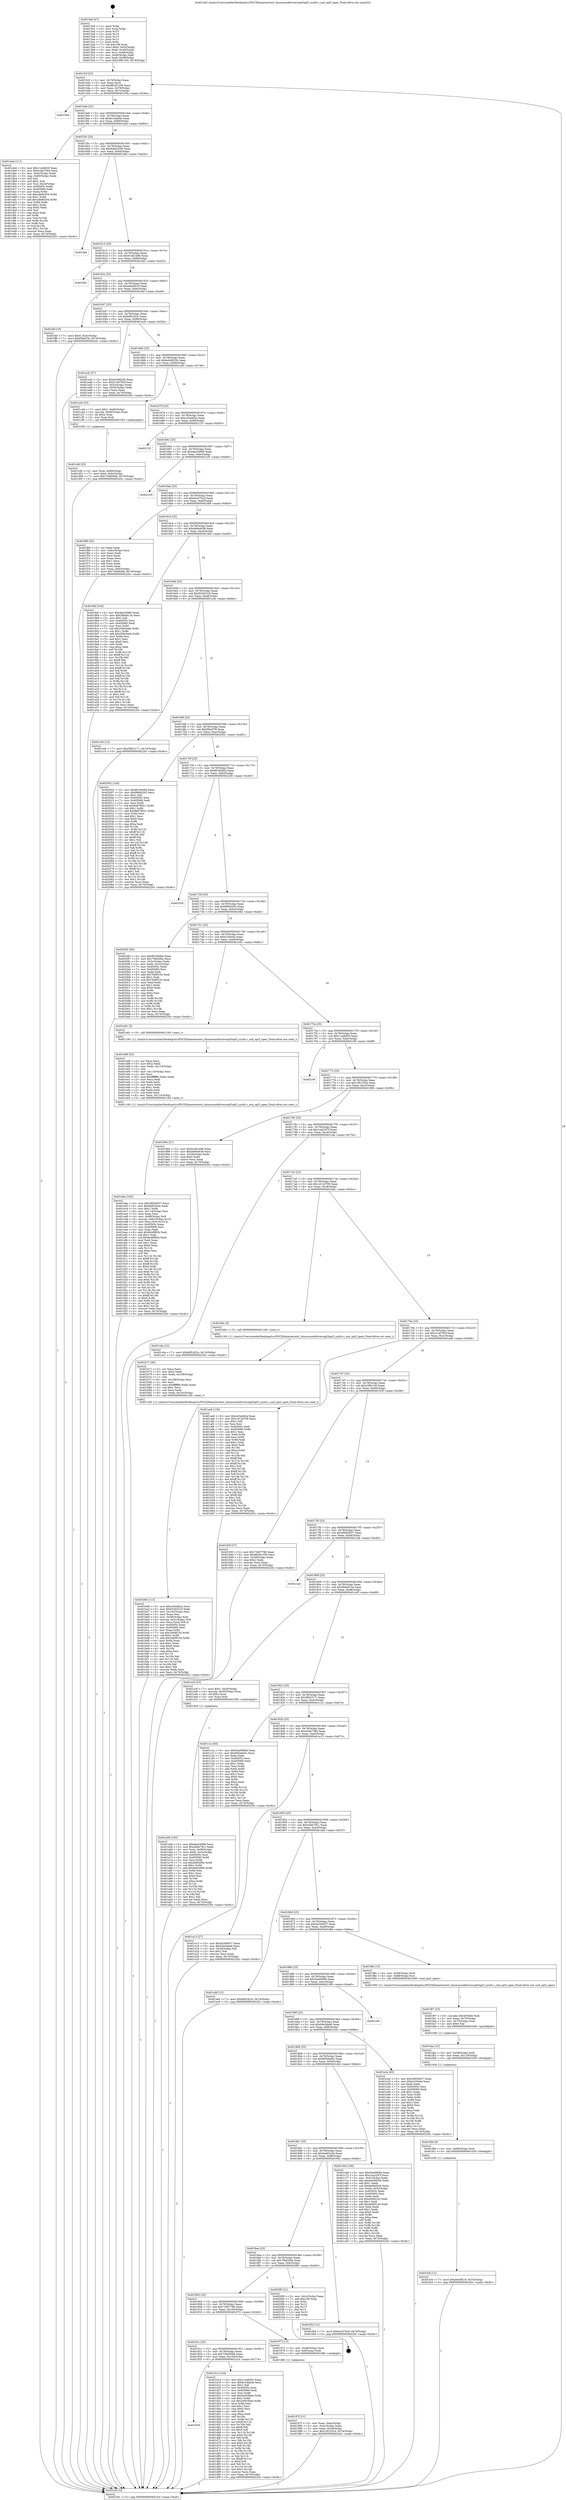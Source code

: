 digraph "0x4015a0" {
  label = "0x4015a0 (/mnt/c/Users/mathe/Desktop/tcc/POCII/binaries/extr_linuxsounddriversopl3opl3_synth.c_snd_opl3_open_Final-ollvm.out::main(0))"
  labelloc = "t"
  node[shape=record]

  Entry [label="",width=0.3,height=0.3,shape=circle,fillcolor=black,style=filled]
  "0x4015cf" [label="{
     0x4015cf [23]\l
     | [instrs]\l
     &nbsp;&nbsp;0x4015cf \<+3\>: mov -0x74(%rbp),%eax\l
     &nbsp;&nbsp;0x4015d2 \<+2\>: mov %eax,%ecx\l
     &nbsp;&nbsp;0x4015d4 \<+6\>: sub $0x88281256,%ecx\l
     &nbsp;&nbsp;0x4015da \<+3\>: mov %eax,-0x78(%rbp)\l
     &nbsp;&nbsp;0x4015dd \<+3\>: mov %ecx,-0x7c(%rbp)\l
     &nbsp;&nbsp;0x4015e0 \<+6\>: je 000000000040195a \<main+0x3ba\>\l
  }"]
  "0x40195a" [label="{
     0x40195a\l
  }", style=dashed]
  "0x4015e6" [label="{
     0x4015e6 [22]\l
     | [instrs]\l
     &nbsp;&nbsp;0x4015e6 \<+5\>: jmp 00000000004015eb \<main+0x4b\>\l
     &nbsp;&nbsp;0x4015eb \<+3\>: mov -0x78(%rbp),%eax\l
     &nbsp;&nbsp;0x4015ee \<+5\>: sub $0x8c34ab4e,%eax\l
     &nbsp;&nbsp;0x4015f3 \<+3\>: mov %eax,-0x80(%rbp)\l
     &nbsp;&nbsp;0x4015f6 \<+6\>: je 0000000000401da4 \<main+0x804\>\l
  }"]
  Exit [label="",width=0.3,height=0.3,shape=circle,fillcolor=black,style=filled,peripheries=2]
  "0x401da4" [label="{
     0x401da4 [111]\l
     | [instrs]\l
     &nbsp;&nbsp;0x401da4 \<+5\>: mov $0x11edbf20,%eax\l
     &nbsp;&nbsp;0x401da9 \<+5\>: mov $0x43ab7584,%ecx\l
     &nbsp;&nbsp;0x401dae \<+3\>: mov -0x6c(%rbp),%edx\l
     &nbsp;&nbsp;0x401db1 \<+3\>: cmp -0x60(%rbp),%edx\l
     &nbsp;&nbsp;0x401db4 \<+4\>: setl %sil\l
     &nbsp;&nbsp;0x401db8 \<+4\>: and $0x1,%sil\l
     &nbsp;&nbsp;0x401dbc \<+4\>: mov %sil,-0x2d(%rbp)\l
     &nbsp;&nbsp;0x401dc0 \<+7\>: mov 0x40505c,%edx\l
     &nbsp;&nbsp;0x401dc7 \<+7\>: mov 0x405060,%edi\l
     &nbsp;&nbsp;0x401dce \<+3\>: mov %edx,%r8d\l
     &nbsp;&nbsp;0x401dd1 \<+7\>: sub $0xcdb9e204,%r8d\l
     &nbsp;&nbsp;0x401dd8 \<+4\>: sub $0x1,%r8d\l
     &nbsp;&nbsp;0x401ddc \<+7\>: add $0xcdb9e204,%r8d\l
     &nbsp;&nbsp;0x401de3 \<+4\>: imul %r8d,%edx\l
     &nbsp;&nbsp;0x401de7 \<+3\>: and $0x1,%edx\l
     &nbsp;&nbsp;0x401dea \<+3\>: cmp $0x0,%edx\l
     &nbsp;&nbsp;0x401ded \<+4\>: sete %sil\l
     &nbsp;&nbsp;0x401df1 \<+3\>: cmp $0xa,%edi\l
     &nbsp;&nbsp;0x401df4 \<+4\>: setl %r9b\l
     &nbsp;&nbsp;0x401df8 \<+3\>: mov %sil,%r10b\l
     &nbsp;&nbsp;0x401dfb \<+3\>: and %r9b,%r10b\l
     &nbsp;&nbsp;0x401dfe \<+3\>: xor %r9b,%sil\l
     &nbsp;&nbsp;0x401e01 \<+3\>: or %sil,%r10b\l
     &nbsp;&nbsp;0x401e04 \<+4\>: test $0x1,%r10b\l
     &nbsp;&nbsp;0x401e08 \<+3\>: cmovne %ecx,%eax\l
     &nbsp;&nbsp;0x401e0b \<+3\>: mov %eax,-0x74(%rbp)\l
     &nbsp;&nbsp;0x401e0e \<+5\>: jmp 000000000040220c \<main+0xc6c\>\l
  }"]
  "0x4015fc" [label="{
     0x4015fc [25]\l
     | [instrs]\l
     &nbsp;&nbsp;0x4015fc \<+5\>: jmp 0000000000401601 \<main+0x61\>\l
     &nbsp;&nbsp;0x401601 \<+3\>: mov -0x78(%rbp),%eax\l
     &nbsp;&nbsp;0x401604 \<+5\>: sub $0x8eb632d5,%eax\l
     &nbsp;&nbsp;0x401609 \<+6\>: mov %eax,-0x84(%rbp)\l
     &nbsp;&nbsp;0x40160f \<+6\>: je 0000000000401fde \<main+0xa3e\>\l
  }"]
  "0x401fc6" [label="{
     0x401fc6 [12]\l
     | [instrs]\l
     &nbsp;&nbsp;0x401fc6 \<+7\>: movl $0xb0edf519,-0x74(%rbp)\l
     &nbsp;&nbsp;0x401fcd \<+5\>: jmp 000000000040220c \<main+0xc6c\>\l
  }"]
  "0x401fde" [label="{
     0x401fde\l
  }", style=dashed]
  "0x401615" [label="{
     0x401615 [25]\l
     | [instrs]\l
     &nbsp;&nbsp;0x401615 \<+5\>: jmp 000000000040161a \<main+0x7a\>\l
     &nbsp;&nbsp;0x40161a \<+3\>: mov -0x78(%rbp),%eax\l
     &nbsp;&nbsp;0x40161d \<+5\>: sub $0x91db1b96,%eax\l
     &nbsp;&nbsp;0x401622 \<+6\>: mov %eax,-0x88(%rbp)\l
     &nbsp;&nbsp;0x401628 \<+6\>: je 0000000000401fd2 \<main+0xa32\>\l
  }"]
  "0x401fbd" [label="{
     0x401fbd [9]\l
     | [instrs]\l
     &nbsp;&nbsp;0x401fbd \<+4\>: mov -0x68(%rbp),%rdi\l
     &nbsp;&nbsp;0x401fc1 \<+5\>: call 0000000000401030 \<free@plt\>\l
     | [calls]\l
     &nbsp;&nbsp;0x401030 \{1\} (unknown)\l
  }"]
  "0x401fd2" [label="{
     0x401fd2\l
  }", style=dashed]
  "0x40162e" [label="{
     0x40162e [25]\l
     | [instrs]\l
     &nbsp;&nbsp;0x40162e \<+5\>: jmp 0000000000401633 \<main+0x93\>\l
     &nbsp;&nbsp;0x401633 \<+3\>: mov -0x78(%rbp),%eax\l
     &nbsp;&nbsp;0x401636 \<+5\>: sub $0xb0edf519,%eax\l
     &nbsp;&nbsp;0x40163b \<+6\>: mov %eax,-0x8c(%rbp)\l
     &nbsp;&nbsp;0x401641 \<+6\>: je 0000000000401fef \<main+0xa4f\>\l
  }"]
  "0x401fae" [label="{
     0x401fae [15]\l
     | [instrs]\l
     &nbsp;&nbsp;0x401fae \<+4\>: mov -0x58(%rbp),%rdi\l
     &nbsp;&nbsp;0x401fb2 \<+6\>: mov %eax,-0x118(%rbp)\l
     &nbsp;&nbsp;0x401fb8 \<+5\>: call 0000000000401030 \<free@plt\>\l
     | [calls]\l
     &nbsp;&nbsp;0x401030 \{1\} (unknown)\l
  }"]
  "0x401fef" [label="{
     0x401fef [19]\l
     | [instrs]\l
     &nbsp;&nbsp;0x401fef \<+7\>: movl $0x0,-0x3c(%rbp)\l
     &nbsp;&nbsp;0x401ff6 \<+7\>: movl $0xf36af7f4,-0x74(%rbp)\l
     &nbsp;&nbsp;0x401ffd \<+5\>: jmp 000000000040220c \<main+0xc6c\>\l
  }"]
  "0x401647" [label="{
     0x401647 [25]\l
     | [instrs]\l
     &nbsp;&nbsp;0x401647 \<+5\>: jmp 000000000040164c \<main+0xac\>\l
     &nbsp;&nbsp;0x40164c \<+3\>: mov -0x78(%rbp),%eax\l
     &nbsp;&nbsp;0x40164f \<+5\>: sub $0xb9f1d23c,%eax\l
     &nbsp;&nbsp;0x401654 \<+6\>: mov %eax,-0x90(%rbp)\l
     &nbsp;&nbsp;0x40165a \<+6\>: je 0000000000401acb \<main+0x52b\>\l
  }"]
  "0x401f97" [label="{
     0x401f97 [23]\l
     | [instrs]\l
     &nbsp;&nbsp;0x401f97 \<+10\>: movabs $0x4030b6,%rdi\l
     &nbsp;&nbsp;0x401fa1 \<+3\>: mov %eax,-0x70(%rbp)\l
     &nbsp;&nbsp;0x401fa4 \<+3\>: mov -0x70(%rbp),%esi\l
     &nbsp;&nbsp;0x401fa7 \<+2\>: mov $0x0,%al\l
     &nbsp;&nbsp;0x401fa9 \<+5\>: call 0000000000401040 \<printf@plt\>\l
     | [calls]\l
     &nbsp;&nbsp;0x401040 \{1\} (unknown)\l
  }"]
  "0x401acb" [label="{
     0x401acb [27]\l
     | [instrs]\l
     &nbsp;&nbsp;0x401acb \<+5\>: mov $0xbcb0822b,%eax\l
     &nbsp;&nbsp;0x401ad0 \<+5\>: mov $0x21a9782f,%ecx\l
     &nbsp;&nbsp;0x401ad5 \<+3\>: mov -0x5c(%rbp),%edx\l
     &nbsp;&nbsp;0x401ad8 \<+3\>: cmp -0x50(%rbp),%edx\l
     &nbsp;&nbsp;0x401adb \<+3\>: cmovl %ecx,%eax\l
     &nbsp;&nbsp;0x401ade \<+3\>: mov %eax,-0x74(%rbp)\l
     &nbsp;&nbsp;0x401ae1 \<+5\>: jmp 000000000040220c \<main+0xc6c\>\l
  }"]
  "0x401660" [label="{
     0x401660 [25]\l
     | [instrs]\l
     &nbsp;&nbsp;0x401660 \<+5\>: jmp 0000000000401665 \<main+0xc5\>\l
     &nbsp;&nbsp;0x401665 \<+3\>: mov -0x78(%rbp),%eax\l
     &nbsp;&nbsp;0x401668 \<+5\>: sub $0xbcb0822b,%eax\l
     &nbsp;&nbsp;0x40166d \<+6\>: mov %eax,-0x94(%rbp)\l
     &nbsp;&nbsp;0x401673 \<+6\>: je 0000000000401ce6 \<main+0x746\>\l
  }"]
  "0x401eba" [label="{
     0x401eba [163]\l
     | [instrs]\l
     &nbsp;&nbsp;0x401eba \<+5\>: mov $0x2895d037,%ecx\l
     &nbsp;&nbsp;0x401ebf \<+5\>: mov $0x6a603c0e,%edx\l
     &nbsp;&nbsp;0x401ec4 \<+3\>: mov $0x1,%r8b\l
     &nbsp;&nbsp;0x401ec7 \<+6\>: mov -0x114(%rbp),%esi\l
     &nbsp;&nbsp;0x401ecd \<+3\>: imul %eax,%esi\l
     &nbsp;&nbsp;0x401ed0 \<+4\>: mov -0x68(%rbp),%r9\l
     &nbsp;&nbsp;0x401ed4 \<+4\>: movslq -0x6c(%rbp),%r10\l
     &nbsp;&nbsp;0x401ed8 \<+4\>: mov %esi,(%r9,%r10,4)\l
     &nbsp;&nbsp;0x401edc \<+7\>: mov 0x40505c,%eax\l
     &nbsp;&nbsp;0x401ee3 \<+7\>: mov 0x405060,%esi\l
     &nbsp;&nbsp;0x401eea \<+2\>: mov %eax,%edi\l
     &nbsp;&nbsp;0x401eec \<+6\>: add $0x8e48f82b,%edi\l
     &nbsp;&nbsp;0x401ef2 \<+3\>: sub $0x1,%edi\l
     &nbsp;&nbsp;0x401ef5 \<+6\>: sub $0x8e48f82b,%edi\l
     &nbsp;&nbsp;0x401efb \<+3\>: imul %edi,%eax\l
     &nbsp;&nbsp;0x401efe \<+3\>: and $0x1,%eax\l
     &nbsp;&nbsp;0x401f01 \<+3\>: cmp $0x0,%eax\l
     &nbsp;&nbsp;0x401f04 \<+4\>: sete %r11b\l
     &nbsp;&nbsp;0x401f08 \<+3\>: cmp $0xa,%esi\l
     &nbsp;&nbsp;0x401f0b \<+3\>: setl %bl\l
     &nbsp;&nbsp;0x401f0e \<+3\>: mov %r11b,%r14b\l
     &nbsp;&nbsp;0x401f11 \<+4\>: xor $0xff,%r14b\l
     &nbsp;&nbsp;0x401f15 \<+3\>: mov %bl,%r15b\l
     &nbsp;&nbsp;0x401f18 \<+4\>: xor $0xff,%r15b\l
     &nbsp;&nbsp;0x401f1c \<+4\>: xor $0x0,%r8b\l
     &nbsp;&nbsp;0x401f20 \<+3\>: mov %r14b,%r12b\l
     &nbsp;&nbsp;0x401f23 \<+4\>: and $0x0,%r12b\l
     &nbsp;&nbsp;0x401f27 \<+3\>: and %r8b,%r11b\l
     &nbsp;&nbsp;0x401f2a \<+3\>: mov %r15b,%r13b\l
     &nbsp;&nbsp;0x401f2d \<+4\>: and $0x0,%r13b\l
     &nbsp;&nbsp;0x401f31 \<+3\>: and %r8b,%bl\l
     &nbsp;&nbsp;0x401f34 \<+3\>: or %r11b,%r12b\l
     &nbsp;&nbsp;0x401f37 \<+3\>: or %bl,%r13b\l
     &nbsp;&nbsp;0x401f3a \<+3\>: xor %r13b,%r12b\l
     &nbsp;&nbsp;0x401f3d \<+3\>: or %r15b,%r14b\l
     &nbsp;&nbsp;0x401f40 \<+4\>: xor $0xff,%r14b\l
     &nbsp;&nbsp;0x401f44 \<+4\>: or $0x0,%r8b\l
     &nbsp;&nbsp;0x401f48 \<+3\>: and %r8b,%r14b\l
     &nbsp;&nbsp;0x401f4b \<+3\>: or %r14b,%r12b\l
     &nbsp;&nbsp;0x401f4e \<+4\>: test $0x1,%r12b\l
     &nbsp;&nbsp;0x401f52 \<+3\>: cmovne %edx,%ecx\l
     &nbsp;&nbsp;0x401f55 \<+3\>: mov %ecx,-0x74(%rbp)\l
     &nbsp;&nbsp;0x401f58 \<+5\>: jmp 000000000040220c \<main+0xc6c\>\l
  }"]
  "0x401ce6" [label="{
     0x401ce6 [23]\l
     | [instrs]\l
     &nbsp;&nbsp;0x401ce6 \<+7\>: movl $0x1,-0x60(%rbp)\l
     &nbsp;&nbsp;0x401ced \<+4\>: movslq -0x60(%rbp),%rax\l
     &nbsp;&nbsp;0x401cf1 \<+4\>: shl $0x2,%rax\l
     &nbsp;&nbsp;0x401cf5 \<+3\>: mov %rax,%rdi\l
     &nbsp;&nbsp;0x401cf8 \<+5\>: call 0000000000401050 \<malloc@plt\>\l
     | [calls]\l
     &nbsp;&nbsp;0x401050 \{1\} (unknown)\l
  }"]
  "0x401679" [label="{
     0x401679 [25]\l
     | [instrs]\l
     &nbsp;&nbsp;0x401679 \<+5\>: jmp 000000000040167e \<main+0xde\>\l
     &nbsp;&nbsp;0x40167e \<+3\>: mov -0x78(%rbp),%eax\l
     &nbsp;&nbsp;0x401681 \<+5\>: sub $0xc43edd2a,%eax\l
     &nbsp;&nbsp;0x401686 \<+6\>: mov %eax,-0x98(%rbp)\l
     &nbsp;&nbsp;0x40168c \<+6\>: je 0000000000402133 \<main+0xb93\>\l
  }"]
  "0x401e86" [label="{
     0x401e86 [52]\l
     | [instrs]\l
     &nbsp;&nbsp;0x401e86 \<+2\>: xor %ecx,%ecx\l
     &nbsp;&nbsp;0x401e88 \<+5\>: mov $0x2,%edx\l
     &nbsp;&nbsp;0x401e8d \<+6\>: mov %edx,-0x110(%rbp)\l
     &nbsp;&nbsp;0x401e93 \<+1\>: cltd\l
     &nbsp;&nbsp;0x401e94 \<+6\>: mov -0x110(%rbp),%esi\l
     &nbsp;&nbsp;0x401e9a \<+2\>: idiv %esi\l
     &nbsp;&nbsp;0x401e9c \<+6\>: imul $0xfffffffe,%edx,%edx\l
     &nbsp;&nbsp;0x401ea2 \<+2\>: mov %ecx,%edi\l
     &nbsp;&nbsp;0x401ea4 \<+2\>: sub %edx,%edi\l
     &nbsp;&nbsp;0x401ea6 \<+2\>: mov %ecx,%edx\l
     &nbsp;&nbsp;0x401ea8 \<+3\>: sub $0x1,%edx\l
     &nbsp;&nbsp;0x401eab \<+2\>: add %edx,%edi\l
     &nbsp;&nbsp;0x401ead \<+2\>: sub %edi,%ecx\l
     &nbsp;&nbsp;0x401eaf \<+6\>: mov %ecx,-0x114(%rbp)\l
     &nbsp;&nbsp;0x401eb5 \<+5\>: call 0000000000401160 \<next_i\>\l
     | [calls]\l
     &nbsp;&nbsp;0x401160 \{1\} (/mnt/c/Users/mathe/Desktop/tcc/POCII/binaries/extr_linuxsounddriversopl3opl3_synth.c_snd_opl3_open_Final-ollvm.out::next_i)\l
  }"]
  "0x402133" [label="{
     0x402133\l
  }", style=dashed]
  "0x401692" [label="{
     0x401692 [25]\l
     | [instrs]\l
     &nbsp;&nbsp;0x401692 \<+5\>: jmp 0000000000401697 \<main+0xf7\>\l
     &nbsp;&nbsp;0x401697 \<+3\>: mov -0x78(%rbp),%eax\l
     &nbsp;&nbsp;0x40169a \<+5\>: sub $0xdae34966,%eax\l
     &nbsp;&nbsp;0x40169f \<+6\>: mov %eax,-0x9c(%rbp)\l
     &nbsp;&nbsp;0x4016a5 \<+6\>: je 0000000000402105 \<main+0xb65\>\l
  }"]
  "0x401935" [label="{
     0x401935\l
  }", style=dashed]
  "0x402105" [label="{
     0x402105\l
  }", style=dashed]
  "0x4016ab" [label="{
     0x4016ab [25]\l
     | [instrs]\l
     &nbsp;&nbsp;0x4016ab \<+5\>: jmp 00000000004016b0 \<main+0x110\>\l
     &nbsp;&nbsp;0x4016b0 \<+3\>: mov -0x78(%rbp),%eax\l
     &nbsp;&nbsp;0x4016b3 \<+5\>: sub $0xdca576cd,%eax\l
     &nbsp;&nbsp;0x4016b8 \<+6\>: mov %eax,-0xa0(%rbp)\l
     &nbsp;&nbsp;0x4016be \<+6\>: je 0000000000401f69 \<main+0x9c9\>\l
  }"]
  "0x401d14" [label="{
     0x401d14 [144]\l
     | [instrs]\l
     &nbsp;&nbsp;0x401d14 \<+5\>: mov $0x11edbf20,%eax\l
     &nbsp;&nbsp;0x401d19 \<+5\>: mov $0x8c34ab4e,%ecx\l
     &nbsp;&nbsp;0x401d1e \<+2\>: mov $0x1,%dl\l
     &nbsp;&nbsp;0x401d20 \<+7\>: mov 0x40505c,%esi\l
     &nbsp;&nbsp;0x401d27 \<+7\>: mov 0x405060,%edi\l
     &nbsp;&nbsp;0x401d2e \<+3\>: mov %esi,%r8d\l
     &nbsp;&nbsp;0x401d31 \<+7\>: add $0x3e003beb,%r8d\l
     &nbsp;&nbsp;0x401d38 \<+4\>: sub $0x1,%r8d\l
     &nbsp;&nbsp;0x401d3c \<+7\>: sub $0x3e003beb,%r8d\l
     &nbsp;&nbsp;0x401d43 \<+4\>: imul %r8d,%esi\l
     &nbsp;&nbsp;0x401d47 \<+3\>: and $0x1,%esi\l
     &nbsp;&nbsp;0x401d4a \<+3\>: cmp $0x0,%esi\l
     &nbsp;&nbsp;0x401d4d \<+4\>: sete %r9b\l
     &nbsp;&nbsp;0x401d51 \<+3\>: cmp $0xa,%edi\l
     &nbsp;&nbsp;0x401d54 \<+4\>: setl %r10b\l
     &nbsp;&nbsp;0x401d58 \<+3\>: mov %r9b,%r11b\l
     &nbsp;&nbsp;0x401d5b \<+4\>: xor $0xff,%r11b\l
     &nbsp;&nbsp;0x401d5f \<+3\>: mov %r10b,%bl\l
     &nbsp;&nbsp;0x401d62 \<+3\>: xor $0xff,%bl\l
     &nbsp;&nbsp;0x401d65 \<+3\>: xor $0x0,%dl\l
     &nbsp;&nbsp;0x401d68 \<+3\>: mov %r11b,%r14b\l
     &nbsp;&nbsp;0x401d6b \<+4\>: and $0x0,%r14b\l
     &nbsp;&nbsp;0x401d6f \<+3\>: and %dl,%r9b\l
     &nbsp;&nbsp;0x401d72 \<+3\>: mov %bl,%r15b\l
     &nbsp;&nbsp;0x401d75 \<+4\>: and $0x0,%r15b\l
     &nbsp;&nbsp;0x401d79 \<+3\>: and %dl,%r10b\l
     &nbsp;&nbsp;0x401d7c \<+3\>: or %r9b,%r14b\l
     &nbsp;&nbsp;0x401d7f \<+3\>: or %r10b,%r15b\l
     &nbsp;&nbsp;0x401d82 \<+3\>: xor %r15b,%r14b\l
     &nbsp;&nbsp;0x401d85 \<+3\>: or %bl,%r11b\l
     &nbsp;&nbsp;0x401d88 \<+4\>: xor $0xff,%r11b\l
     &nbsp;&nbsp;0x401d8c \<+3\>: or $0x0,%dl\l
     &nbsp;&nbsp;0x401d8f \<+3\>: and %dl,%r11b\l
     &nbsp;&nbsp;0x401d92 \<+3\>: or %r11b,%r14b\l
     &nbsp;&nbsp;0x401d95 \<+4\>: test $0x1,%r14b\l
     &nbsp;&nbsp;0x401d99 \<+3\>: cmovne %ecx,%eax\l
     &nbsp;&nbsp;0x401d9c \<+3\>: mov %eax,-0x74(%rbp)\l
     &nbsp;&nbsp;0x401d9f \<+5\>: jmp 000000000040220c \<main+0xc6c\>\l
  }"]
  "0x401f69" [label="{
     0x401f69 [33]\l
     | [instrs]\l
     &nbsp;&nbsp;0x401f69 \<+2\>: xor %eax,%eax\l
     &nbsp;&nbsp;0x401f6b \<+3\>: mov -0x6c(%rbp),%ecx\l
     &nbsp;&nbsp;0x401f6e \<+2\>: mov %eax,%edx\l
     &nbsp;&nbsp;0x401f70 \<+2\>: sub %ecx,%edx\l
     &nbsp;&nbsp;0x401f72 \<+2\>: mov %eax,%ecx\l
     &nbsp;&nbsp;0x401f74 \<+3\>: sub $0x1,%ecx\l
     &nbsp;&nbsp;0x401f77 \<+2\>: add %ecx,%edx\l
     &nbsp;&nbsp;0x401f79 \<+2\>: sub %edx,%eax\l
     &nbsp;&nbsp;0x401f7b \<+3\>: mov %eax,-0x6c(%rbp)\l
     &nbsp;&nbsp;0x401f7e \<+7\>: movl $0x739493b8,-0x74(%rbp)\l
     &nbsp;&nbsp;0x401f85 \<+5\>: jmp 000000000040220c \<main+0xc6c\>\l
  }"]
  "0x4016c4" [label="{
     0x4016c4 [25]\l
     | [instrs]\l
     &nbsp;&nbsp;0x4016c4 \<+5\>: jmp 00000000004016c9 \<main+0x129\>\l
     &nbsp;&nbsp;0x4016c9 \<+3\>: mov -0x78(%rbp),%eax\l
     &nbsp;&nbsp;0x4016cc \<+5\>: sub $0xde9e4638,%eax\l
     &nbsp;&nbsp;0x4016d1 \<+6\>: mov %eax,-0xa4(%rbp)\l
     &nbsp;&nbsp;0x4016d7 \<+6\>: je 00000000004019af \<main+0x40f\>\l
  }"]
  "0x401cfd" [label="{
     0x401cfd [23]\l
     | [instrs]\l
     &nbsp;&nbsp;0x401cfd \<+4\>: mov %rax,-0x68(%rbp)\l
     &nbsp;&nbsp;0x401d01 \<+7\>: movl $0x0,-0x6c(%rbp)\l
     &nbsp;&nbsp;0x401d08 \<+7\>: movl $0x739493b8,-0x74(%rbp)\l
     &nbsp;&nbsp;0x401d0f \<+5\>: jmp 000000000040220c \<main+0xc6c\>\l
  }"]
  "0x4019af" [label="{
     0x4019af [144]\l
     | [instrs]\l
     &nbsp;&nbsp;0x4019af \<+5\>: mov $0xdae34966,%eax\l
     &nbsp;&nbsp;0x4019b4 \<+5\>: mov $0x3b6a913a,%ecx\l
     &nbsp;&nbsp;0x4019b9 \<+2\>: mov $0x1,%dl\l
     &nbsp;&nbsp;0x4019bb \<+7\>: mov 0x40505c,%esi\l
     &nbsp;&nbsp;0x4019c2 \<+7\>: mov 0x405060,%edi\l
     &nbsp;&nbsp;0x4019c9 \<+3\>: mov %esi,%r8d\l
     &nbsp;&nbsp;0x4019cc \<+7\>: sub $0x259e5eeb,%r8d\l
     &nbsp;&nbsp;0x4019d3 \<+4\>: sub $0x1,%r8d\l
     &nbsp;&nbsp;0x4019d7 \<+7\>: add $0x259e5eeb,%r8d\l
     &nbsp;&nbsp;0x4019de \<+4\>: imul %r8d,%esi\l
     &nbsp;&nbsp;0x4019e2 \<+3\>: and $0x1,%esi\l
     &nbsp;&nbsp;0x4019e5 \<+3\>: cmp $0x0,%esi\l
     &nbsp;&nbsp;0x4019e8 \<+4\>: sete %r9b\l
     &nbsp;&nbsp;0x4019ec \<+3\>: cmp $0xa,%edi\l
     &nbsp;&nbsp;0x4019ef \<+4\>: setl %r10b\l
     &nbsp;&nbsp;0x4019f3 \<+3\>: mov %r9b,%r11b\l
     &nbsp;&nbsp;0x4019f6 \<+4\>: xor $0xff,%r11b\l
     &nbsp;&nbsp;0x4019fa \<+3\>: mov %r10b,%bl\l
     &nbsp;&nbsp;0x4019fd \<+3\>: xor $0xff,%bl\l
     &nbsp;&nbsp;0x401a00 \<+3\>: xor $0x1,%dl\l
     &nbsp;&nbsp;0x401a03 \<+3\>: mov %r11b,%r14b\l
     &nbsp;&nbsp;0x401a06 \<+4\>: and $0xff,%r14b\l
     &nbsp;&nbsp;0x401a0a \<+3\>: and %dl,%r9b\l
     &nbsp;&nbsp;0x401a0d \<+3\>: mov %bl,%r15b\l
     &nbsp;&nbsp;0x401a10 \<+4\>: and $0xff,%r15b\l
     &nbsp;&nbsp;0x401a14 \<+3\>: and %dl,%r10b\l
     &nbsp;&nbsp;0x401a17 \<+3\>: or %r9b,%r14b\l
     &nbsp;&nbsp;0x401a1a \<+3\>: or %r10b,%r15b\l
     &nbsp;&nbsp;0x401a1d \<+3\>: xor %r15b,%r14b\l
     &nbsp;&nbsp;0x401a20 \<+3\>: or %bl,%r11b\l
     &nbsp;&nbsp;0x401a23 \<+4\>: xor $0xff,%r11b\l
     &nbsp;&nbsp;0x401a27 \<+3\>: or $0x1,%dl\l
     &nbsp;&nbsp;0x401a2a \<+3\>: and %dl,%r11b\l
     &nbsp;&nbsp;0x401a2d \<+3\>: or %r11b,%r14b\l
     &nbsp;&nbsp;0x401a30 \<+4\>: test $0x1,%r14b\l
     &nbsp;&nbsp;0x401a34 \<+3\>: cmovne %ecx,%eax\l
     &nbsp;&nbsp;0x401a37 \<+3\>: mov %eax,-0x74(%rbp)\l
     &nbsp;&nbsp;0x401a3a \<+5\>: jmp 000000000040220c \<main+0xc6c\>\l
  }"]
  "0x4016dd" [label="{
     0x4016dd [25]\l
     | [instrs]\l
     &nbsp;&nbsp;0x4016dd \<+5\>: jmp 00000000004016e2 \<main+0x142\>\l
     &nbsp;&nbsp;0x4016e2 \<+3\>: mov -0x78(%rbp),%eax\l
     &nbsp;&nbsp;0x4016e5 \<+5\>: sub $0xf33d3318,%eax\l
     &nbsp;&nbsp;0x4016ea \<+6\>: mov %eax,-0xa8(%rbp)\l
     &nbsp;&nbsp;0x4016f0 \<+6\>: je 0000000000401c0e \<main+0x66e\>\l
  }"]
  "0x401b9d" [label="{
     0x401b9d [113]\l
     | [instrs]\l
     &nbsp;&nbsp;0x401b9d \<+5\>: mov $0xc43edd2a,%ecx\l
     &nbsp;&nbsp;0x401ba2 \<+5\>: mov $0xf33d3318,%edx\l
     &nbsp;&nbsp;0x401ba7 \<+6\>: mov -0x10c(%rbp),%esi\l
     &nbsp;&nbsp;0x401bad \<+3\>: imul %eax,%esi\l
     &nbsp;&nbsp;0x401bb0 \<+4\>: mov -0x58(%rbp),%rdi\l
     &nbsp;&nbsp;0x401bb4 \<+4\>: movslq -0x5c(%rbp),%r8\l
     &nbsp;&nbsp;0x401bb8 \<+4\>: mov %esi,(%rdi,%r8,4)\l
     &nbsp;&nbsp;0x401bbc \<+7\>: mov 0x40505c,%eax\l
     &nbsp;&nbsp;0x401bc3 \<+7\>: mov 0x405060,%esi\l
     &nbsp;&nbsp;0x401bca \<+3\>: mov %eax,%r9d\l
     &nbsp;&nbsp;0x401bcd \<+7\>: sub $0x349df154,%r9d\l
     &nbsp;&nbsp;0x401bd4 \<+4\>: sub $0x1,%r9d\l
     &nbsp;&nbsp;0x401bd8 \<+7\>: add $0x349df154,%r9d\l
     &nbsp;&nbsp;0x401bdf \<+4\>: imul %r9d,%eax\l
     &nbsp;&nbsp;0x401be3 \<+3\>: and $0x1,%eax\l
     &nbsp;&nbsp;0x401be6 \<+3\>: cmp $0x0,%eax\l
     &nbsp;&nbsp;0x401be9 \<+4\>: sete %r10b\l
     &nbsp;&nbsp;0x401bed \<+3\>: cmp $0xa,%esi\l
     &nbsp;&nbsp;0x401bf0 \<+4\>: setl %r11b\l
     &nbsp;&nbsp;0x401bf4 \<+3\>: mov %r10b,%bl\l
     &nbsp;&nbsp;0x401bf7 \<+3\>: and %r11b,%bl\l
     &nbsp;&nbsp;0x401bfa \<+3\>: xor %r11b,%r10b\l
     &nbsp;&nbsp;0x401bfd \<+3\>: or %r10b,%bl\l
     &nbsp;&nbsp;0x401c00 \<+3\>: test $0x1,%bl\l
     &nbsp;&nbsp;0x401c03 \<+3\>: cmovne %edx,%ecx\l
     &nbsp;&nbsp;0x401c06 \<+3\>: mov %ecx,-0x74(%rbp)\l
     &nbsp;&nbsp;0x401c09 \<+5\>: jmp 000000000040220c \<main+0xc6c\>\l
  }"]
  "0x401c0e" [label="{
     0x401c0e [12]\l
     | [instrs]\l
     &nbsp;&nbsp;0x401c0e \<+7\>: movl $0x3f923171,-0x74(%rbp)\l
     &nbsp;&nbsp;0x401c15 \<+5\>: jmp 000000000040220c \<main+0xc6c\>\l
  }"]
  "0x4016f6" [label="{
     0x4016f6 [25]\l
     | [instrs]\l
     &nbsp;&nbsp;0x4016f6 \<+5\>: jmp 00000000004016fb \<main+0x15b\>\l
     &nbsp;&nbsp;0x4016fb \<+3\>: mov -0x78(%rbp),%eax\l
     &nbsp;&nbsp;0x4016fe \<+5\>: sub $0xf36af7f4,%eax\l
     &nbsp;&nbsp;0x401703 \<+6\>: mov %eax,-0xac(%rbp)\l
     &nbsp;&nbsp;0x401709 \<+6\>: je 0000000000402002 \<main+0xa62\>\l
  }"]
  "0x401b71" [label="{
     0x401b71 [44]\l
     | [instrs]\l
     &nbsp;&nbsp;0x401b71 \<+2\>: xor %ecx,%ecx\l
     &nbsp;&nbsp;0x401b73 \<+5\>: mov $0x2,%edx\l
     &nbsp;&nbsp;0x401b78 \<+6\>: mov %edx,-0x108(%rbp)\l
     &nbsp;&nbsp;0x401b7e \<+1\>: cltd\l
     &nbsp;&nbsp;0x401b7f \<+6\>: mov -0x108(%rbp),%esi\l
     &nbsp;&nbsp;0x401b85 \<+2\>: idiv %esi\l
     &nbsp;&nbsp;0x401b87 \<+6\>: imul $0xfffffffe,%edx,%edx\l
     &nbsp;&nbsp;0x401b8d \<+3\>: sub $0x1,%ecx\l
     &nbsp;&nbsp;0x401b90 \<+2\>: sub %ecx,%edx\l
     &nbsp;&nbsp;0x401b92 \<+6\>: mov %edx,-0x10c(%rbp)\l
     &nbsp;&nbsp;0x401b98 \<+5\>: call 0000000000401160 \<next_i\>\l
     | [calls]\l
     &nbsp;&nbsp;0x401160 \{1\} (/mnt/c/Users/mathe/Desktop/tcc/POCII/binaries/extr_linuxsounddriversopl3opl3_synth.c_snd_opl3_open_Final-ollvm.out::next_i)\l
  }"]
  "0x402002" [label="{
     0x402002 [144]\l
     | [instrs]\l
     &nbsp;&nbsp;0x402002 \<+5\>: mov $0xf918406d,%eax\l
     &nbsp;&nbsp;0x402007 \<+5\>: mov $0xf96b0293,%ecx\l
     &nbsp;&nbsp;0x40200c \<+2\>: mov $0x1,%dl\l
     &nbsp;&nbsp;0x40200e \<+7\>: mov 0x40505c,%esi\l
     &nbsp;&nbsp;0x402015 \<+7\>: mov 0x405060,%edi\l
     &nbsp;&nbsp;0x40201c \<+3\>: mov %esi,%r8d\l
     &nbsp;&nbsp;0x40201f \<+7\>: sub $0x9a878621,%r8d\l
     &nbsp;&nbsp;0x402026 \<+4\>: sub $0x1,%r8d\l
     &nbsp;&nbsp;0x40202a \<+7\>: add $0x9a878621,%r8d\l
     &nbsp;&nbsp;0x402031 \<+4\>: imul %r8d,%esi\l
     &nbsp;&nbsp;0x402035 \<+3\>: and $0x1,%esi\l
     &nbsp;&nbsp;0x402038 \<+3\>: cmp $0x0,%esi\l
     &nbsp;&nbsp;0x40203b \<+4\>: sete %r9b\l
     &nbsp;&nbsp;0x40203f \<+3\>: cmp $0xa,%edi\l
     &nbsp;&nbsp;0x402042 \<+4\>: setl %r10b\l
     &nbsp;&nbsp;0x402046 \<+3\>: mov %r9b,%r11b\l
     &nbsp;&nbsp;0x402049 \<+4\>: xor $0xff,%r11b\l
     &nbsp;&nbsp;0x40204d \<+3\>: mov %r10b,%bl\l
     &nbsp;&nbsp;0x402050 \<+3\>: xor $0xff,%bl\l
     &nbsp;&nbsp;0x402053 \<+3\>: xor $0x1,%dl\l
     &nbsp;&nbsp;0x402056 \<+3\>: mov %r11b,%r14b\l
     &nbsp;&nbsp;0x402059 \<+4\>: and $0xff,%r14b\l
     &nbsp;&nbsp;0x40205d \<+3\>: and %dl,%r9b\l
     &nbsp;&nbsp;0x402060 \<+3\>: mov %bl,%r15b\l
     &nbsp;&nbsp;0x402063 \<+4\>: and $0xff,%r15b\l
     &nbsp;&nbsp;0x402067 \<+3\>: and %dl,%r10b\l
     &nbsp;&nbsp;0x40206a \<+3\>: or %r9b,%r14b\l
     &nbsp;&nbsp;0x40206d \<+3\>: or %r10b,%r15b\l
     &nbsp;&nbsp;0x402070 \<+3\>: xor %r15b,%r14b\l
     &nbsp;&nbsp;0x402073 \<+3\>: or %bl,%r11b\l
     &nbsp;&nbsp;0x402076 \<+4\>: xor $0xff,%r11b\l
     &nbsp;&nbsp;0x40207a \<+3\>: or $0x1,%dl\l
     &nbsp;&nbsp;0x40207d \<+3\>: and %dl,%r11b\l
     &nbsp;&nbsp;0x402080 \<+3\>: or %r11b,%r14b\l
     &nbsp;&nbsp;0x402083 \<+4\>: test $0x1,%r14b\l
     &nbsp;&nbsp;0x402087 \<+3\>: cmovne %ecx,%eax\l
     &nbsp;&nbsp;0x40208a \<+3\>: mov %eax,-0x74(%rbp)\l
     &nbsp;&nbsp;0x40208d \<+5\>: jmp 000000000040220c \<main+0xc6c\>\l
  }"]
  "0x40170f" [label="{
     0x40170f [25]\l
     | [instrs]\l
     &nbsp;&nbsp;0x40170f \<+5\>: jmp 0000000000401714 \<main+0x174\>\l
     &nbsp;&nbsp;0x401714 \<+3\>: mov -0x78(%rbp),%eax\l
     &nbsp;&nbsp;0x401717 \<+5\>: sub $0xf918406d,%eax\l
     &nbsp;&nbsp;0x40171c \<+6\>: mov %eax,-0xb0(%rbp)\l
     &nbsp;&nbsp;0x401722 \<+6\>: je 0000000000402205 \<main+0xc65\>\l
  }"]
  "0x401a56" [label="{
     0x401a56 [105]\l
     | [instrs]\l
     &nbsp;&nbsp;0x401a56 \<+5\>: mov $0xdae34966,%ecx\l
     &nbsp;&nbsp;0x401a5b \<+5\>: mov $0x4ddb79c1,%edx\l
     &nbsp;&nbsp;0x401a60 \<+4\>: mov %rax,-0x58(%rbp)\l
     &nbsp;&nbsp;0x401a64 \<+7\>: movl $0x0,-0x5c(%rbp)\l
     &nbsp;&nbsp;0x401a6b \<+7\>: mov 0x40505c,%esi\l
     &nbsp;&nbsp;0x401a72 \<+8\>: mov 0x405060,%r8d\l
     &nbsp;&nbsp;0x401a7a \<+3\>: mov %esi,%r9d\l
     &nbsp;&nbsp;0x401a7d \<+7\>: sub $0x49e5ef94,%r9d\l
     &nbsp;&nbsp;0x401a84 \<+4\>: sub $0x1,%r9d\l
     &nbsp;&nbsp;0x401a88 \<+7\>: add $0x49e5ef94,%r9d\l
     &nbsp;&nbsp;0x401a8f \<+4\>: imul %r9d,%esi\l
     &nbsp;&nbsp;0x401a93 \<+3\>: and $0x1,%esi\l
     &nbsp;&nbsp;0x401a96 \<+3\>: cmp $0x0,%esi\l
     &nbsp;&nbsp;0x401a99 \<+4\>: sete %r10b\l
     &nbsp;&nbsp;0x401a9d \<+4\>: cmp $0xa,%r8d\l
     &nbsp;&nbsp;0x401aa1 \<+4\>: setl %r11b\l
     &nbsp;&nbsp;0x401aa5 \<+3\>: mov %r10b,%bl\l
     &nbsp;&nbsp;0x401aa8 \<+3\>: and %r11b,%bl\l
     &nbsp;&nbsp;0x401aab \<+3\>: xor %r11b,%r10b\l
     &nbsp;&nbsp;0x401aae \<+3\>: or %r10b,%bl\l
     &nbsp;&nbsp;0x401ab1 \<+3\>: test $0x1,%bl\l
     &nbsp;&nbsp;0x401ab4 \<+3\>: cmovne %edx,%ecx\l
     &nbsp;&nbsp;0x401ab7 \<+3\>: mov %ecx,-0x74(%rbp)\l
     &nbsp;&nbsp;0x401aba \<+5\>: jmp 000000000040220c \<main+0xc6c\>\l
  }"]
  "0x402205" [label="{
     0x402205\l
  }", style=dashed]
  "0x401728" [label="{
     0x401728 [25]\l
     | [instrs]\l
     &nbsp;&nbsp;0x401728 \<+5\>: jmp 000000000040172d \<main+0x18d\>\l
     &nbsp;&nbsp;0x40172d \<+3\>: mov -0x78(%rbp),%eax\l
     &nbsp;&nbsp;0x401730 \<+5\>: sub $0xf96b0293,%eax\l
     &nbsp;&nbsp;0x401735 \<+6\>: mov %eax,-0xb4(%rbp)\l
     &nbsp;&nbsp;0x40173b \<+6\>: je 0000000000402092 \<main+0xaf2\>\l
  }"]
  "0x40197f" [label="{
     0x40197f [21]\l
     | [instrs]\l
     &nbsp;&nbsp;0x40197f \<+3\>: mov %eax,-0x4c(%rbp)\l
     &nbsp;&nbsp;0x401982 \<+3\>: mov -0x4c(%rbp),%eax\l
     &nbsp;&nbsp;0x401985 \<+3\>: mov %eax,-0x34(%rbp)\l
     &nbsp;&nbsp;0x401988 \<+7\>: movl $0x19f12024,-0x74(%rbp)\l
     &nbsp;&nbsp;0x40198f \<+5\>: jmp 000000000040220c \<main+0xc6c\>\l
  }"]
  "0x402092" [label="{
     0x402092 [94]\l
     | [instrs]\l
     &nbsp;&nbsp;0x402092 \<+5\>: mov $0xf918406d,%eax\l
     &nbsp;&nbsp;0x402097 \<+5\>: mov $0x70b62f4a,%ecx\l
     &nbsp;&nbsp;0x40209c \<+3\>: mov -0x3c(%rbp),%edx\l
     &nbsp;&nbsp;0x40209f \<+3\>: mov %edx,-0x2c(%rbp)\l
     &nbsp;&nbsp;0x4020a2 \<+7\>: mov 0x40505c,%edx\l
     &nbsp;&nbsp;0x4020a9 \<+7\>: mov 0x405060,%esi\l
     &nbsp;&nbsp;0x4020b0 \<+2\>: mov %edx,%edi\l
     &nbsp;&nbsp;0x4020b2 \<+6\>: add $0x7b6851fc,%edi\l
     &nbsp;&nbsp;0x4020b8 \<+3\>: sub $0x1,%edi\l
     &nbsp;&nbsp;0x4020bb \<+6\>: sub $0x7b6851fc,%edi\l
     &nbsp;&nbsp;0x4020c1 \<+3\>: imul %edi,%edx\l
     &nbsp;&nbsp;0x4020c4 \<+3\>: and $0x1,%edx\l
     &nbsp;&nbsp;0x4020c7 \<+3\>: cmp $0x0,%edx\l
     &nbsp;&nbsp;0x4020ca \<+4\>: sete %r8b\l
     &nbsp;&nbsp;0x4020ce \<+3\>: cmp $0xa,%esi\l
     &nbsp;&nbsp;0x4020d1 \<+4\>: setl %r9b\l
     &nbsp;&nbsp;0x4020d5 \<+3\>: mov %r8b,%r10b\l
     &nbsp;&nbsp;0x4020d8 \<+3\>: and %r9b,%r10b\l
     &nbsp;&nbsp;0x4020db \<+3\>: xor %r9b,%r8b\l
     &nbsp;&nbsp;0x4020de \<+3\>: or %r8b,%r10b\l
     &nbsp;&nbsp;0x4020e1 \<+4\>: test $0x1,%r10b\l
     &nbsp;&nbsp;0x4020e5 \<+3\>: cmovne %ecx,%eax\l
     &nbsp;&nbsp;0x4020e8 \<+3\>: mov %eax,-0x74(%rbp)\l
     &nbsp;&nbsp;0x4020eb \<+5\>: jmp 000000000040220c \<main+0xc6c\>\l
  }"]
  "0x401741" [label="{
     0x401741 [25]\l
     | [instrs]\l
     &nbsp;&nbsp;0x401741 \<+5\>: jmp 0000000000401746 \<main+0x1a6\>\l
     &nbsp;&nbsp;0x401746 \<+3\>: mov -0x78(%rbp),%eax\l
     &nbsp;&nbsp;0x401749 \<+5\>: sub $0xb105e0e,%eax\l
     &nbsp;&nbsp;0x40174e \<+6\>: mov %eax,-0xb8(%rbp)\l
     &nbsp;&nbsp;0x401754 \<+6\>: je 0000000000401e81 \<main+0x8e1\>\l
  }"]
  "0x40191c" [label="{
     0x40191c [25]\l
     | [instrs]\l
     &nbsp;&nbsp;0x40191c \<+5\>: jmp 0000000000401921 \<main+0x381\>\l
     &nbsp;&nbsp;0x401921 \<+3\>: mov -0x78(%rbp),%eax\l
     &nbsp;&nbsp;0x401924 \<+5\>: sub $0x739493b8,%eax\l
     &nbsp;&nbsp;0x401929 \<+6\>: mov %eax,-0x104(%rbp)\l
     &nbsp;&nbsp;0x40192f \<+6\>: je 0000000000401d14 \<main+0x774\>\l
  }"]
  "0x401e81" [label="{
     0x401e81 [5]\l
     | [instrs]\l
     &nbsp;&nbsp;0x401e81 \<+5\>: call 0000000000401160 \<next_i\>\l
     | [calls]\l
     &nbsp;&nbsp;0x401160 \{1\} (/mnt/c/Users/mathe/Desktop/tcc/POCII/binaries/extr_linuxsounddriversopl3opl3_synth.c_snd_opl3_open_Final-ollvm.out::next_i)\l
  }"]
  "0x40175a" [label="{
     0x40175a [25]\l
     | [instrs]\l
     &nbsp;&nbsp;0x40175a \<+5\>: jmp 000000000040175f \<main+0x1bf\>\l
     &nbsp;&nbsp;0x40175f \<+3\>: mov -0x78(%rbp),%eax\l
     &nbsp;&nbsp;0x401762 \<+5\>: sub $0x11edbf20,%eax\l
     &nbsp;&nbsp;0x401767 \<+6\>: mov %eax,-0xbc(%rbp)\l
     &nbsp;&nbsp;0x40176d \<+6\>: je 000000000040219f \<main+0xbff\>\l
  }"]
  "0x401972" [label="{
     0x401972 [13]\l
     | [instrs]\l
     &nbsp;&nbsp;0x401972 \<+4\>: mov -0x48(%rbp),%rax\l
     &nbsp;&nbsp;0x401976 \<+4\>: mov 0x8(%rax),%rdi\l
     &nbsp;&nbsp;0x40197a \<+5\>: call 0000000000401060 \<atoi@plt\>\l
     | [calls]\l
     &nbsp;&nbsp;0x401060 \{1\} (unknown)\l
  }"]
  "0x40219f" [label="{
     0x40219f\l
  }", style=dashed]
  "0x401773" [label="{
     0x401773 [25]\l
     | [instrs]\l
     &nbsp;&nbsp;0x401773 \<+5\>: jmp 0000000000401778 \<main+0x1d8\>\l
     &nbsp;&nbsp;0x401778 \<+3\>: mov -0x78(%rbp),%eax\l
     &nbsp;&nbsp;0x40177b \<+5\>: sub $0x19f12024,%eax\l
     &nbsp;&nbsp;0x401780 \<+6\>: mov %eax,-0xc0(%rbp)\l
     &nbsp;&nbsp;0x401786 \<+6\>: je 0000000000401994 \<main+0x3f4\>\l
  }"]
  "0x401903" [label="{
     0x401903 [25]\l
     | [instrs]\l
     &nbsp;&nbsp;0x401903 \<+5\>: jmp 0000000000401908 \<main+0x368\>\l
     &nbsp;&nbsp;0x401908 \<+3\>: mov -0x78(%rbp),%eax\l
     &nbsp;&nbsp;0x40190b \<+5\>: sub $0x73497786,%eax\l
     &nbsp;&nbsp;0x401910 \<+6\>: mov %eax,-0x100(%rbp)\l
     &nbsp;&nbsp;0x401916 \<+6\>: je 0000000000401972 \<main+0x3d2\>\l
  }"]
  "0x401994" [label="{
     0x401994 [27]\l
     | [instrs]\l
     &nbsp;&nbsp;0x401994 \<+5\>: mov $0x91db1b96,%eax\l
     &nbsp;&nbsp;0x401999 \<+5\>: mov $0xde9e4638,%ecx\l
     &nbsp;&nbsp;0x40199e \<+3\>: mov -0x34(%rbp),%edx\l
     &nbsp;&nbsp;0x4019a1 \<+3\>: cmp $0x0,%edx\l
     &nbsp;&nbsp;0x4019a4 \<+3\>: cmove %ecx,%eax\l
     &nbsp;&nbsp;0x4019a7 \<+3\>: mov %eax,-0x74(%rbp)\l
     &nbsp;&nbsp;0x4019aa \<+5\>: jmp 000000000040220c \<main+0xc6c\>\l
  }"]
  "0x40178c" [label="{
     0x40178c [25]\l
     | [instrs]\l
     &nbsp;&nbsp;0x40178c \<+5\>: jmp 0000000000401791 \<main+0x1f1\>\l
     &nbsp;&nbsp;0x401791 \<+3\>: mov -0x78(%rbp),%eax\l
     &nbsp;&nbsp;0x401794 \<+5\>: sub $0x1aa2297f,%eax\l
     &nbsp;&nbsp;0x401799 \<+6\>: mov %eax,-0xc4(%rbp)\l
     &nbsp;&nbsp;0x40179f \<+6\>: je 0000000000401cda \<main+0x73a\>\l
  }"]
  "0x4020f0" [label="{
     0x4020f0 [21]\l
     | [instrs]\l
     &nbsp;&nbsp;0x4020f0 \<+3\>: mov -0x2c(%rbp),%eax\l
     &nbsp;&nbsp;0x4020f3 \<+7\>: add $0x108,%rsp\l
     &nbsp;&nbsp;0x4020fa \<+1\>: pop %rbx\l
     &nbsp;&nbsp;0x4020fb \<+2\>: pop %r12\l
     &nbsp;&nbsp;0x4020fd \<+2\>: pop %r13\l
     &nbsp;&nbsp;0x4020ff \<+2\>: pop %r14\l
     &nbsp;&nbsp;0x402101 \<+2\>: pop %r15\l
     &nbsp;&nbsp;0x402103 \<+1\>: pop %rbp\l
     &nbsp;&nbsp;0x402104 \<+1\>: ret\l
  }"]
  "0x401cda" [label="{
     0x401cda [12]\l
     | [instrs]\l
     &nbsp;&nbsp;0x401cda \<+7\>: movl $0xb9f1d23c,-0x74(%rbp)\l
     &nbsp;&nbsp;0x401ce1 \<+5\>: jmp 000000000040220c \<main+0xc6c\>\l
  }"]
  "0x4017a5" [label="{
     0x4017a5 [25]\l
     | [instrs]\l
     &nbsp;&nbsp;0x4017a5 \<+5\>: jmp 00000000004017aa \<main+0x20a\>\l
     &nbsp;&nbsp;0x4017aa \<+3\>: mov -0x78(%rbp),%eax\l
     &nbsp;&nbsp;0x4017ad \<+5\>: sub $0x1d12d709,%eax\l
     &nbsp;&nbsp;0x4017b2 \<+6\>: mov %eax,-0xc8(%rbp)\l
     &nbsp;&nbsp;0x4017b8 \<+6\>: je 0000000000401b6c \<main+0x5cc\>\l
  }"]
  "0x4018ea" [label="{
     0x4018ea [25]\l
     | [instrs]\l
     &nbsp;&nbsp;0x4018ea \<+5\>: jmp 00000000004018ef \<main+0x34f\>\l
     &nbsp;&nbsp;0x4018ef \<+3\>: mov -0x78(%rbp),%eax\l
     &nbsp;&nbsp;0x4018f2 \<+5\>: sub $0x70b62f4a,%eax\l
     &nbsp;&nbsp;0x4018f7 \<+6\>: mov %eax,-0xfc(%rbp)\l
     &nbsp;&nbsp;0x4018fd \<+6\>: je 00000000004020f0 \<main+0xb50\>\l
  }"]
  "0x401b6c" [label="{
     0x401b6c [5]\l
     | [instrs]\l
     &nbsp;&nbsp;0x401b6c \<+5\>: call 0000000000401160 \<next_i\>\l
     | [calls]\l
     &nbsp;&nbsp;0x401160 \{1\} (/mnt/c/Users/mathe/Desktop/tcc/POCII/binaries/extr_linuxsounddriversopl3opl3_synth.c_snd_opl3_open_Final-ollvm.out::next_i)\l
  }"]
  "0x4017be" [label="{
     0x4017be [25]\l
     | [instrs]\l
     &nbsp;&nbsp;0x4017be \<+5\>: jmp 00000000004017c3 \<main+0x223\>\l
     &nbsp;&nbsp;0x4017c3 \<+3\>: mov -0x78(%rbp),%eax\l
     &nbsp;&nbsp;0x4017c6 \<+5\>: sub $0x21a9782f,%eax\l
     &nbsp;&nbsp;0x4017cb \<+6\>: mov %eax,-0xcc(%rbp)\l
     &nbsp;&nbsp;0x4017d1 \<+6\>: je 0000000000401ae6 \<main+0x546\>\l
  }"]
  "0x401f5d" [label="{
     0x401f5d [12]\l
     | [instrs]\l
     &nbsp;&nbsp;0x401f5d \<+7\>: movl $0xdca576cd,-0x74(%rbp)\l
     &nbsp;&nbsp;0x401f64 \<+5\>: jmp 000000000040220c \<main+0xc6c\>\l
  }"]
  "0x401ae6" [label="{
     0x401ae6 [134]\l
     | [instrs]\l
     &nbsp;&nbsp;0x401ae6 \<+5\>: mov $0xc43edd2a,%eax\l
     &nbsp;&nbsp;0x401aeb \<+5\>: mov $0x1d12d709,%ecx\l
     &nbsp;&nbsp;0x401af0 \<+2\>: mov $0x1,%dl\l
     &nbsp;&nbsp;0x401af2 \<+2\>: xor %esi,%esi\l
     &nbsp;&nbsp;0x401af4 \<+7\>: mov 0x40505c,%edi\l
     &nbsp;&nbsp;0x401afb \<+8\>: mov 0x405060,%r8d\l
     &nbsp;&nbsp;0x401b03 \<+3\>: sub $0x1,%esi\l
     &nbsp;&nbsp;0x401b06 \<+3\>: mov %edi,%r9d\l
     &nbsp;&nbsp;0x401b09 \<+3\>: add %esi,%r9d\l
     &nbsp;&nbsp;0x401b0c \<+4\>: imul %r9d,%edi\l
     &nbsp;&nbsp;0x401b10 \<+3\>: and $0x1,%edi\l
     &nbsp;&nbsp;0x401b13 \<+3\>: cmp $0x0,%edi\l
     &nbsp;&nbsp;0x401b16 \<+4\>: sete %r10b\l
     &nbsp;&nbsp;0x401b1a \<+4\>: cmp $0xa,%r8d\l
     &nbsp;&nbsp;0x401b1e \<+4\>: setl %r11b\l
     &nbsp;&nbsp;0x401b22 \<+3\>: mov %r10b,%bl\l
     &nbsp;&nbsp;0x401b25 \<+3\>: xor $0xff,%bl\l
     &nbsp;&nbsp;0x401b28 \<+3\>: mov %r11b,%r14b\l
     &nbsp;&nbsp;0x401b2b \<+4\>: xor $0xff,%r14b\l
     &nbsp;&nbsp;0x401b2f \<+3\>: xor $0x1,%dl\l
     &nbsp;&nbsp;0x401b32 \<+3\>: mov %bl,%r15b\l
     &nbsp;&nbsp;0x401b35 \<+4\>: and $0xff,%r15b\l
     &nbsp;&nbsp;0x401b39 \<+3\>: and %dl,%r10b\l
     &nbsp;&nbsp;0x401b3c \<+3\>: mov %r14b,%r12b\l
     &nbsp;&nbsp;0x401b3f \<+4\>: and $0xff,%r12b\l
     &nbsp;&nbsp;0x401b43 \<+3\>: and %dl,%r11b\l
     &nbsp;&nbsp;0x401b46 \<+3\>: or %r10b,%r15b\l
     &nbsp;&nbsp;0x401b49 \<+3\>: or %r11b,%r12b\l
     &nbsp;&nbsp;0x401b4c \<+3\>: xor %r12b,%r15b\l
     &nbsp;&nbsp;0x401b4f \<+3\>: or %r14b,%bl\l
     &nbsp;&nbsp;0x401b52 \<+3\>: xor $0xff,%bl\l
     &nbsp;&nbsp;0x401b55 \<+3\>: or $0x1,%dl\l
     &nbsp;&nbsp;0x401b58 \<+2\>: and %dl,%bl\l
     &nbsp;&nbsp;0x401b5a \<+3\>: or %bl,%r15b\l
     &nbsp;&nbsp;0x401b5d \<+4\>: test $0x1,%r15b\l
     &nbsp;&nbsp;0x401b61 \<+3\>: cmovne %ecx,%eax\l
     &nbsp;&nbsp;0x401b64 \<+3\>: mov %eax,-0x74(%rbp)\l
     &nbsp;&nbsp;0x401b67 \<+5\>: jmp 000000000040220c \<main+0xc6c\>\l
  }"]
  "0x4017d7" [label="{
     0x4017d7 [25]\l
     | [instrs]\l
     &nbsp;&nbsp;0x4017d7 \<+5\>: jmp 00000000004017dc \<main+0x23c\>\l
     &nbsp;&nbsp;0x4017dc \<+3\>: mov -0x78(%rbp),%eax\l
     &nbsp;&nbsp;0x4017df \<+5\>: sub $0x23f9c165,%eax\l
     &nbsp;&nbsp;0x4017e4 \<+6\>: mov %eax,-0xd0(%rbp)\l
     &nbsp;&nbsp;0x4017ea \<+6\>: je 000000000040193f \<main+0x39f\>\l
  }"]
  "0x4018d1" [label="{
     0x4018d1 [25]\l
     | [instrs]\l
     &nbsp;&nbsp;0x4018d1 \<+5\>: jmp 00000000004018d6 \<main+0x336\>\l
     &nbsp;&nbsp;0x4018d6 \<+3\>: mov -0x78(%rbp),%eax\l
     &nbsp;&nbsp;0x4018d9 \<+5\>: sub $0x6a603c0e,%eax\l
     &nbsp;&nbsp;0x4018de \<+6\>: mov %eax,-0xf8(%rbp)\l
     &nbsp;&nbsp;0x4018e4 \<+6\>: je 0000000000401f5d \<main+0x9bd\>\l
  }"]
  "0x40193f" [label="{
     0x40193f [27]\l
     | [instrs]\l
     &nbsp;&nbsp;0x40193f \<+5\>: mov $0x73497786,%eax\l
     &nbsp;&nbsp;0x401944 \<+5\>: mov $0x88281256,%ecx\l
     &nbsp;&nbsp;0x401949 \<+3\>: mov -0x38(%rbp),%edx\l
     &nbsp;&nbsp;0x40194c \<+3\>: cmp $0x2,%edx\l
     &nbsp;&nbsp;0x40194f \<+3\>: cmovne %ecx,%eax\l
     &nbsp;&nbsp;0x401952 \<+3\>: mov %eax,-0x74(%rbp)\l
     &nbsp;&nbsp;0x401955 \<+5\>: jmp 000000000040220c \<main+0xc6c\>\l
  }"]
  "0x4017f0" [label="{
     0x4017f0 [25]\l
     | [instrs]\l
     &nbsp;&nbsp;0x4017f0 \<+5\>: jmp 00000000004017f5 \<main+0x255\>\l
     &nbsp;&nbsp;0x4017f5 \<+3\>: mov -0x78(%rbp),%eax\l
     &nbsp;&nbsp;0x4017f8 \<+5\>: sub $0x2895d037,%eax\l
     &nbsp;&nbsp;0x4017fd \<+6\>: mov %eax,-0xd4(%rbp)\l
     &nbsp;&nbsp;0x401803 \<+6\>: je 00000000004021ab \<main+0xc0b\>\l
  }"]
  "0x40220c" [label="{
     0x40220c [5]\l
     | [instrs]\l
     &nbsp;&nbsp;0x40220c \<+5\>: jmp 00000000004015cf \<main+0x2f\>\l
  }"]
  "0x4015a0" [label="{
     0x4015a0 [47]\l
     | [instrs]\l
     &nbsp;&nbsp;0x4015a0 \<+1\>: push %rbp\l
     &nbsp;&nbsp;0x4015a1 \<+3\>: mov %rsp,%rbp\l
     &nbsp;&nbsp;0x4015a4 \<+2\>: push %r15\l
     &nbsp;&nbsp;0x4015a6 \<+2\>: push %r14\l
     &nbsp;&nbsp;0x4015a8 \<+2\>: push %r13\l
     &nbsp;&nbsp;0x4015aa \<+2\>: push %r12\l
     &nbsp;&nbsp;0x4015ac \<+1\>: push %rbx\l
     &nbsp;&nbsp;0x4015ad \<+7\>: sub $0x108,%rsp\l
     &nbsp;&nbsp;0x4015b4 \<+7\>: movl $0x0,-0x3c(%rbp)\l
     &nbsp;&nbsp;0x4015bb \<+3\>: mov %edi,-0x40(%rbp)\l
     &nbsp;&nbsp;0x4015be \<+4\>: mov %rsi,-0x48(%rbp)\l
     &nbsp;&nbsp;0x4015c2 \<+3\>: mov -0x40(%rbp),%edi\l
     &nbsp;&nbsp;0x4015c5 \<+3\>: mov %edi,-0x38(%rbp)\l
     &nbsp;&nbsp;0x4015c8 \<+7\>: movl $0x23f9c165,-0x74(%rbp)\l
  }"]
  "0x401c6d" [label="{
     0x401c6d [109]\l
     | [instrs]\l
     &nbsp;&nbsp;0x401c6d \<+5\>: mov $0x5ee09084,%eax\l
     &nbsp;&nbsp;0x401c72 \<+5\>: mov $0x1aa2297f,%ecx\l
     &nbsp;&nbsp;0x401c77 \<+3\>: mov -0x5c(%rbp),%edx\l
     &nbsp;&nbsp;0x401c7a \<+6\>: add $0xbe08d2e9,%edx\l
     &nbsp;&nbsp;0x401c80 \<+3\>: add $0x1,%edx\l
     &nbsp;&nbsp;0x401c83 \<+6\>: sub $0xbe08d2e9,%edx\l
     &nbsp;&nbsp;0x401c89 \<+3\>: mov %edx,-0x5c(%rbp)\l
     &nbsp;&nbsp;0x401c8c \<+7\>: mov 0x40505c,%edx\l
     &nbsp;&nbsp;0x401c93 \<+7\>: mov 0x405060,%esi\l
     &nbsp;&nbsp;0x401c9a \<+2\>: mov %edx,%edi\l
     &nbsp;&nbsp;0x401c9c \<+6\>: sub $0xe00f4145,%edi\l
     &nbsp;&nbsp;0x401ca2 \<+3\>: sub $0x1,%edi\l
     &nbsp;&nbsp;0x401ca5 \<+6\>: add $0xe00f4145,%edi\l
     &nbsp;&nbsp;0x401cab \<+3\>: imul %edi,%edx\l
     &nbsp;&nbsp;0x401cae \<+3\>: and $0x1,%edx\l
     &nbsp;&nbsp;0x401cb1 \<+3\>: cmp $0x0,%edx\l
     &nbsp;&nbsp;0x401cb4 \<+4\>: sete %r8b\l
     &nbsp;&nbsp;0x401cb8 \<+3\>: cmp $0xa,%esi\l
     &nbsp;&nbsp;0x401cbb \<+4\>: setl %r9b\l
     &nbsp;&nbsp;0x401cbf \<+3\>: mov %r8b,%r10b\l
     &nbsp;&nbsp;0x401cc2 \<+3\>: and %r9b,%r10b\l
     &nbsp;&nbsp;0x401cc5 \<+3\>: xor %r9b,%r8b\l
     &nbsp;&nbsp;0x401cc8 \<+3\>: or %r8b,%r10b\l
     &nbsp;&nbsp;0x401ccb \<+4\>: test $0x1,%r10b\l
     &nbsp;&nbsp;0x401ccf \<+3\>: cmovne %ecx,%eax\l
     &nbsp;&nbsp;0x401cd2 \<+3\>: mov %eax,-0x74(%rbp)\l
     &nbsp;&nbsp;0x401cd5 \<+5\>: jmp 000000000040220c \<main+0xc6c\>\l
  }"]
  "0x4021ab" [label="{
     0x4021ab\l
  }", style=dashed]
  "0x401809" [label="{
     0x401809 [25]\l
     | [instrs]\l
     &nbsp;&nbsp;0x401809 \<+5\>: jmp 000000000040180e \<main+0x26e\>\l
     &nbsp;&nbsp;0x40180e \<+3\>: mov -0x78(%rbp),%eax\l
     &nbsp;&nbsp;0x401811 \<+5\>: sub $0x3b6a913a,%eax\l
     &nbsp;&nbsp;0x401816 \<+6\>: mov %eax,-0xd8(%rbp)\l
     &nbsp;&nbsp;0x40181c \<+6\>: je 0000000000401a3f \<main+0x49f\>\l
  }"]
  "0x4018b8" [label="{
     0x4018b8 [25]\l
     | [instrs]\l
     &nbsp;&nbsp;0x4018b8 \<+5\>: jmp 00000000004018bd \<main+0x31d\>\l
     &nbsp;&nbsp;0x4018bd \<+3\>: mov -0x78(%rbp),%eax\l
     &nbsp;&nbsp;0x4018c0 \<+5\>: sub $0x665ded5c,%eax\l
     &nbsp;&nbsp;0x4018c5 \<+6\>: mov %eax,-0xf4(%rbp)\l
     &nbsp;&nbsp;0x4018cb \<+6\>: je 0000000000401c6d \<main+0x6cd\>\l
  }"]
  "0x401a3f" [label="{
     0x401a3f [23]\l
     | [instrs]\l
     &nbsp;&nbsp;0x401a3f \<+7\>: movl $0x1,-0x50(%rbp)\l
     &nbsp;&nbsp;0x401a46 \<+4\>: movslq -0x50(%rbp),%rax\l
     &nbsp;&nbsp;0x401a4a \<+4\>: shl $0x2,%rax\l
     &nbsp;&nbsp;0x401a4e \<+3\>: mov %rax,%rdi\l
     &nbsp;&nbsp;0x401a51 \<+5\>: call 0000000000401050 \<malloc@plt\>\l
     | [calls]\l
     &nbsp;&nbsp;0x401050 \{1\} (unknown)\l
  }"]
  "0x401822" [label="{
     0x401822 [25]\l
     | [instrs]\l
     &nbsp;&nbsp;0x401822 \<+5\>: jmp 0000000000401827 \<main+0x287\>\l
     &nbsp;&nbsp;0x401827 \<+3\>: mov -0x78(%rbp),%eax\l
     &nbsp;&nbsp;0x40182a \<+5\>: sub $0x3f923171,%eax\l
     &nbsp;&nbsp;0x40182f \<+6\>: mov %eax,-0xdc(%rbp)\l
     &nbsp;&nbsp;0x401835 \<+6\>: je 0000000000401c1a \<main+0x67a\>\l
  }"]
  "0x401e2e" [label="{
     0x401e2e [83]\l
     | [instrs]\l
     &nbsp;&nbsp;0x401e2e \<+5\>: mov $0x2895d037,%eax\l
     &nbsp;&nbsp;0x401e33 \<+5\>: mov $0xb105e0e,%ecx\l
     &nbsp;&nbsp;0x401e38 \<+2\>: xor %edx,%edx\l
     &nbsp;&nbsp;0x401e3a \<+7\>: mov 0x40505c,%esi\l
     &nbsp;&nbsp;0x401e41 \<+7\>: mov 0x405060,%edi\l
     &nbsp;&nbsp;0x401e48 \<+3\>: sub $0x1,%edx\l
     &nbsp;&nbsp;0x401e4b \<+3\>: mov %esi,%r8d\l
     &nbsp;&nbsp;0x401e4e \<+3\>: add %edx,%r8d\l
     &nbsp;&nbsp;0x401e51 \<+4\>: imul %r8d,%esi\l
     &nbsp;&nbsp;0x401e55 \<+3\>: and $0x1,%esi\l
     &nbsp;&nbsp;0x401e58 \<+3\>: cmp $0x0,%esi\l
     &nbsp;&nbsp;0x401e5b \<+4\>: sete %r9b\l
     &nbsp;&nbsp;0x401e5f \<+3\>: cmp $0xa,%edi\l
     &nbsp;&nbsp;0x401e62 \<+4\>: setl %r10b\l
     &nbsp;&nbsp;0x401e66 \<+3\>: mov %r9b,%r11b\l
     &nbsp;&nbsp;0x401e69 \<+3\>: and %r10b,%r11b\l
     &nbsp;&nbsp;0x401e6c \<+3\>: xor %r10b,%r9b\l
     &nbsp;&nbsp;0x401e6f \<+3\>: or %r9b,%r11b\l
     &nbsp;&nbsp;0x401e72 \<+4\>: test $0x1,%r11b\l
     &nbsp;&nbsp;0x401e76 \<+3\>: cmovne %ecx,%eax\l
     &nbsp;&nbsp;0x401e79 \<+3\>: mov %eax,-0x74(%rbp)\l
     &nbsp;&nbsp;0x401e7c \<+5\>: jmp 000000000040220c \<main+0xc6c\>\l
  }"]
  "0x401c1a" [label="{
     0x401c1a [83]\l
     | [instrs]\l
     &nbsp;&nbsp;0x401c1a \<+5\>: mov $0x5ee09084,%eax\l
     &nbsp;&nbsp;0x401c1f \<+5\>: mov $0x665ded5c,%ecx\l
     &nbsp;&nbsp;0x401c24 \<+2\>: xor %edx,%edx\l
     &nbsp;&nbsp;0x401c26 \<+7\>: mov 0x40505c,%esi\l
     &nbsp;&nbsp;0x401c2d \<+7\>: mov 0x405060,%edi\l
     &nbsp;&nbsp;0x401c34 \<+3\>: sub $0x1,%edx\l
     &nbsp;&nbsp;0x401c37 \<+3\>: mov %esi,%r8d\l
     &nbsp;&nbsp;0x401c3a \<+3\>: add %edx,%r8d\l
     &nbsp;&nbsp;0x401c3d \<+4\>: imul %r8d,%esi\l
     &nbsp;&nbsp;0x401c41 \<+3\>: and $0x1,%esi\l
     &nbsp;&nbsp;0x401c44 \<+3\>: cmp $0x0,%esi\l
     &nbsp;&nbsp;0x401c47 \<+4\>: sete %r9b\l
     &nbsp;&nbsp;0x401c4b \<+3\>: cmp $0xa,%edi\l
     &nbsp;&nbsp;0x401c4e \<+4\>: setl %r10b\l
     &nbsp;&nbsp;0x401c52 \<+3\>: mov %r9b,%r11b\l
     &nbsp;&nbsp;0x401c55 \<+3\>: and %r10b,%r11b\l
     &nbsp;&nbsp;0x401c58 \<+3\>: xor %r10b,%r9b\l
     &nbsp;&nbsp;0x401c5b \<+3\>: or %r9b,%r11b\l
     &nbsp;&nbsp;0x401c5e \<+4\>: test $0x1,%r11b\l
     &nbsp;&nbsp;0x401c62 \<+3\>: cmovne %ecx,%eax\l
     &nbsp;&nbsp;0x401c65 \<+3\>: mov %eax,-0x74(%rbp)\l
     &nbsp;&nbsp;0x401c68 \<+5\>: jmp 000000000040220c \<main+0xc6c\>\l
  }"]
  "0x40183b" [label="{
     0x40183b [25]\l
     | [instrs]\l
     &nbsp;&nbsp;0x40183b \<+5\>: jmp 0000000000401840 \<main+0x2a0\>\l
     &nbsp;&nbsp;0x401840 \<+3\>: mov -0x78(%rbp),%eax\l
     &nbsp;&nbsp;0x401843 \<+5\>: sub $0x43ab7584,%eax\l
     &nbsp;&nbsp;0x401848 \<+6\>: mov %eax,-0xe0(%rbp)\l
     &nbsp;&nbsp;0x40184e \<+6\>: je 0000000000401e13 \<main+0x873\>\l
  }"]
  "0x40189f" [label="{
     0x40189f [25]\l
     | [instrs]\l
     &nbsp;&nbsp;0x40189f \<+5\>: jmp 00000000004018a4 \<main+0x304\>\l
     &nbsp;&nbsp;0x4018a4 \<+3\>: mov -0x78(%rbp),%eax\l
     &nbsp;&nbsp;0x4018a7 \<+5\>: sub $0x64e5abe6,%eax\l
     &nbsp;&nbsp;0x4018ac \<+6\>: mov %eax,-0xf0(%rbp)\l
     &nbsp;&nbsp;0x4018b2 \<+6\>: je 0000000000401e2e \<main+0x88e\>\l
  }"]
  "0x401e13" [label="{
     0x401e13 [27]\l
     | [instrs]\l
     &nbsp;&nbsp;0x401e13 \<+5\>: mov $0x5a306037,%eax\l
     &nbsp;&nbsp;0x401e18 \<+5\>: mov $0x64e5abe6,%ecx\l
     &nbsp;&nbsp;0x401e1d \<+3\>: mov -0x2d(%rbp),%dl\l
     &nbsp;&nbsp;0x401e20 \<+3\>: test $0x1,%dl\l
     &nbsp;&nbsp;0x401e23 \<+3\>: cmovne %ecx,%eax\l
     &nbsp;&nbsp;0x401e26 \<+3\>: mov %eax,-0x74(%rbp)\l
     &nbsp;&nbsp;0x401e29 \<+5\>: jmp 000000000040220c \<main+0xc6c\>\l
  }"]
  "0x401854" [label="{
     0x401854 [25]\l
     | [instrs]\l
     &nbsp;&nbsp;0x401854 \<+5\>: jmp 0000000000401859 \<main+0x2b9\>\l
     &nbsp;&nbsp;0x401859 \<+3\>: mov -0x78(%rbp),%eax\l
     &nbsp;&nbsp;0x40185c \<+5\>: sub $0x4ddb79c1,%eax\l
     &nbsp;&nbsp;0x401861 \<+6\>: mov %eax,-0xe4(%rbp)\l
     &nbsp;&nbsp;0x401867 \<+6\>: je 0000000000401abf \<main+0x51f\>\l
  }"]
  "0x402180" [label="{
     0x402180\l
  }", style=dashed]
  "0x401abf" [label="{
     0x401abf [12]\l
     | [instrs]\l
     &nbsp;&nbsp;0x401abf \<+7\>: movl $0xb9f1d23c,-0x74(%rbp)\l
     &nbsp;&nbsp;0x401ac6 \<+5\>: jmp 000000000040220c \<main+0xc6c\>\l
  }"]
  "0x40186d" [label="{
     0x40186d [25]\l
     | [instrs]\l
     &nbsp;&nbsp;0x40186d \<+5\>: jmp 0000000000401872 \<main+0x2d2\>\l
     &nbsp;&nbsp;0x401872 \<+3\>: mov -0x78(%rbp),%eax\l
     &nbsp;&nbsp;0x401875 \<+5\>: sub $0x5a306037,%eax\l
     &nbsp;&nbsp;0x40187a \<+6\>: mov %eax,-0xe8(%rbp)\l
     &nbsp;&nbsp;0x401880 \<+6\>: je 0000000000401f8a \<main+0x9ea\>\l
  }"]
  "0x401886" [label="{
     0x401886 [25]\l
     | [instrs]\l
     &nbsp;&nbsp;0x401886 \<+5\>: jmp 000000000040188b \<main+0x2eb\>\l
     &nbsp;&nbsp;0x40188b \<+3\>: mov -0x78(%rbp),%eax\l
     &nbsp;&nbsp;0x40188e \<+5\>: sub $0x5ee09084,%eax\l
     &nbsp;&nbsp;0x401893 \<+6\>: mov %eax,-0xec(%rbp)\l
     &nbsp;&nbsp;0x401899 \<+6\>: je 0000000000402180 \<main+0xbe0\>\l
  }"]
  "0x401f8a" [label="{
     0x401f8a [13]\l
     | [instrs]\l
     &nbsp;&nbsp;0x401f8a \<+4\>: mov -0x58(%rbp),%rdi\l
     &nbsp;&nbsp;0x401f8e \<+4\>: mov -0x68(%rbp),%rsi\l
     &nbsp;&nbsp;0x401f92 \<+5\>: call 0000000000401590 \<snd_opl3_open\>\l
     | [calls]\l
     &nbsp;&nbsp;0x401590 \{1\} (/mnt/c/Users/mathe/Desktop/tcc/POCII/binaries/extr_linuxsounddriversopl3opl3_synth.c_snd_opl3_open_Final-ollvm.out::snd_opl3_open)\l
  }"]
  Entry -> "0x4015a0" [label=" 1"]
  "0x4015cf" -> "0x40195a" [label=" 0"]
  "0x4015cf" -> "0x4015e6" [label=" 30"]
  "0x4020f0" -> Exit [label=" 1"]
  "0x4015e6" -> "0x401da4" [label=" 2"]
  "0x4015e6" -> "0x4015fc" [label=" 28"]
  "0x402092" -> "0x40220c" [label=" 1"]
  "0x4015fc" -> "0x401fde" [label=" 0"]
  "0x4015fc" -> "0x401615" [label=" 28"]
  "0x402002" -> "0x40220c" [label=" 1"]
  "0x401615" -> "0x401fd2" [label=" 0"]
  "0x401615" -> "0x40162e" [label=" 28"]
  "0x401fef" -> "0x40220c" [label=" 1"]
  "0x40162e" -> "0x401fef" [label=" 1"]
  "0x40162e" -> "0x401647" [label=" 27"]
  "0x401fc6" -> "0x40220c" [label=" 1"]
  "0x401647" -> "0x401acb" [label=" 2"]
  "0x401647" -> "0x401660" [label=" 25"]
  "0x401fbd" -> "0x401fc6" [label=" 1"]
  "0x401660" -> "0x401ce6" [label=" 1"]
  "0x401660" -> "0x401679" [label=" 24"]
  "0x401fae" -> "0x401fbd" [label=" 1"]
  "0x401679" -> "0x402133" [label=" 0"]
  "0x401679" -> "0x401692" [label=" 24"]
  "0x401f97" -> "0x401fae" [label=" 1"]
  "0x401692" -> "0x402105" [label=" 0"]
  "0x401692" -> "0x4016ab" [label=" 24"]
  "0x401f8a" -> "0x401f97" [label=" 1"]
  "0x4016ab" -> "0x401f69" [label=" 1"]
  "0x4016ab" -> "0x4016c4" [label=" 23"]
  "0x401f69" -> "0x40220c" [label=" 1"]
  "0x4016c4" -> "0x4019af" [label=" 1"]
  "0x4016c4" -> "0x4016dd" [label=" 22"]
  "0x401eba" -> "0x40220c" [label=" 1"]
  "0x4016dd" -> "0x401c0e" [label=" 1"]
  "0x4016dd" -> "0x4016f6" [label=" 21"]
  "0x401e86" -> "0x401eba" [label=" 1"]
  "0x4016f6" -> "0x402002" [label=" 1"]
  "0x4016f6" -> "0x40170f" [label=" 20"]
  "0x401e81" -> "0x401e86" [label=" 1"]
  "0x40170f" -> "0x402205" [label=" 0"]
  "0x40170f" -> "0x401728" [label=" 20"]
  "0x401e2e" -> "0x40220c" [label=" 1"]
  "0x401728" -> "0x402092" [label=" 1"]
  "0x401728" -> "0x401741" [label=" 19"]
  "0x401e13" -> "0x40220c" [label=" 2"]
  "0x401741" -> "0x401e81" [label=" 1"]
  "0x401741" -> "0x40175a" [label=" 18"]
  "0x401da4" -> "0x40220c" [label=" 2"]
  "0x40175a" -> "0x40219f" [label=" 0"]
  "0x40175a" -> "0x401773" [label=" 18"]
  "0x401d14" -> "0x40220c" [label=" 2"]
  "0x401773" -> "0x401994" [label=" 1"]
  "0x401773" -> "0x40178c" [label=" 17"]
  "0x40191c" -> "0x401d14" [label=" 2"]
  "0x40178c" -> "0x401cda" [label=" 1"]
  "0x40178c" -> "0x4017a5" [label=" 16"]
  "0x401f5d" -> "0x40220c" [label=" 1"]
  "0x4017a5" -> "0x401b6c" [label=" 1"]
  "0x4017a5" -> "0x4017be" [label=" 15"]
  "0x401ce6" -> "0x401cfd" [label=" 1"]
  "0x4017be" -> "0x401ae6" [label=" 1"]
  "0x4017be" -> "0x4017d7" [label=" 14"]
  "0x401cda" -> "0x40220c" [label=" 1"]
  "0x4017d7" -> "0x40193f" [label=" 1"]
  "0x4017d7" -> "0x4017f0" [label=" 13"]
  "0x40193f" -> "0x40220c" [label=" 1"]
  "0x4015a0" -> "0x4015cf" [label=" 1"]
  "0x40220c" -> "0x4015cf" [label=" 29"]
  "0x401c1a" -> "0x40220c" [label=" 1"]
  "0x4017f0" -> "0x4021ab" [label=" 0"]
  "0x4017f0" -> "0x401809" [label=" 13"]
  "0x401c0e" -> "0x40220c" [label=" 1"]
  "0x401809" -> "0x401a3f" [label=" 1"]
  "0x401809" -> "0x401822" [label=" 12"]
  "0x401b71" -> "0x401b9d" [label=" 1"]
  "0x401822" -> "0x401c1a" [label=" 1"]
  "0x401822" -> "0x40183b" [label=" 11"]
  "0x401b6c" -> "0x401b71" [label=" 1"]
  "0x40183b" -> "0x401e13" [label=" 2"]
  "0x40183b" -> "0x401854" [label=" 9"]
  "0x401acb" -> "0x40220c" [label=" 2"]
  "0x401854" -> "0x401abf" [label=" 1"]
  "0x401854" -> "0x40186d" [label=" 8"]
  "0x401abf" -> "0x40220c" [label=" 1"]
  "0x40186d" -> "0x401f8a" [label=" 1"]
  "0x40186d" -> "0x401886" [label=" 7"]
  "0x401a56" -> "0x40220c" [label=" 1"]
  "0x401886" -> "0x402180" [label=" 0"]
  "0x401886" -> "0x40189f" [label=" 7"]
  "0x401ae6" -> "0x40220c" [label=" 1"]
  "0x40189f" -> "0x401e2e" [label=" 1"]
  "0x40189f" -> "0x4018b8" [label=" 6"]
  "0x401b9d" -> "0x40220c" [label=" 1"]
  "0x4018b8" -> "0x401c6d" [label=" 1"]
  "0x4018b8" -> "0x4018d1" [label=" 5"]
  "0x401c6d" -> "0x40220c" [label=" 1"]
  "0x4018d1" -> "0x401f5d" [label=" 1"]
  "0x4018d1" -> "0x4018ea" [label=" 4"]
  "0x401cfd" -> "0x40220c" [label=" 1"]
  "0x4018ea" -> "0x4020f0" [label=" 1"]
  "0x4018ea" -> "0x401903" [label=" 3"]
  "0x40191c" -> "0x401935" [label=" 0"]
  "0x401903" -> "0x401972" [label=" 1"]
  "0x401903" -> "0x40191c" [label=" 2"]
  "0x401972" -> "0x40197f" [label=" 1"]
  "0x40197f" -> "0x40220c" [label=" 1"]
  "0x401994" -> "0x40220c" [label=" 1"]
  "0x4019af" -> "0x40220c" [label=" 1"]
  "0x401a3f" -> "0x401a56" [label=" 1"]
}
